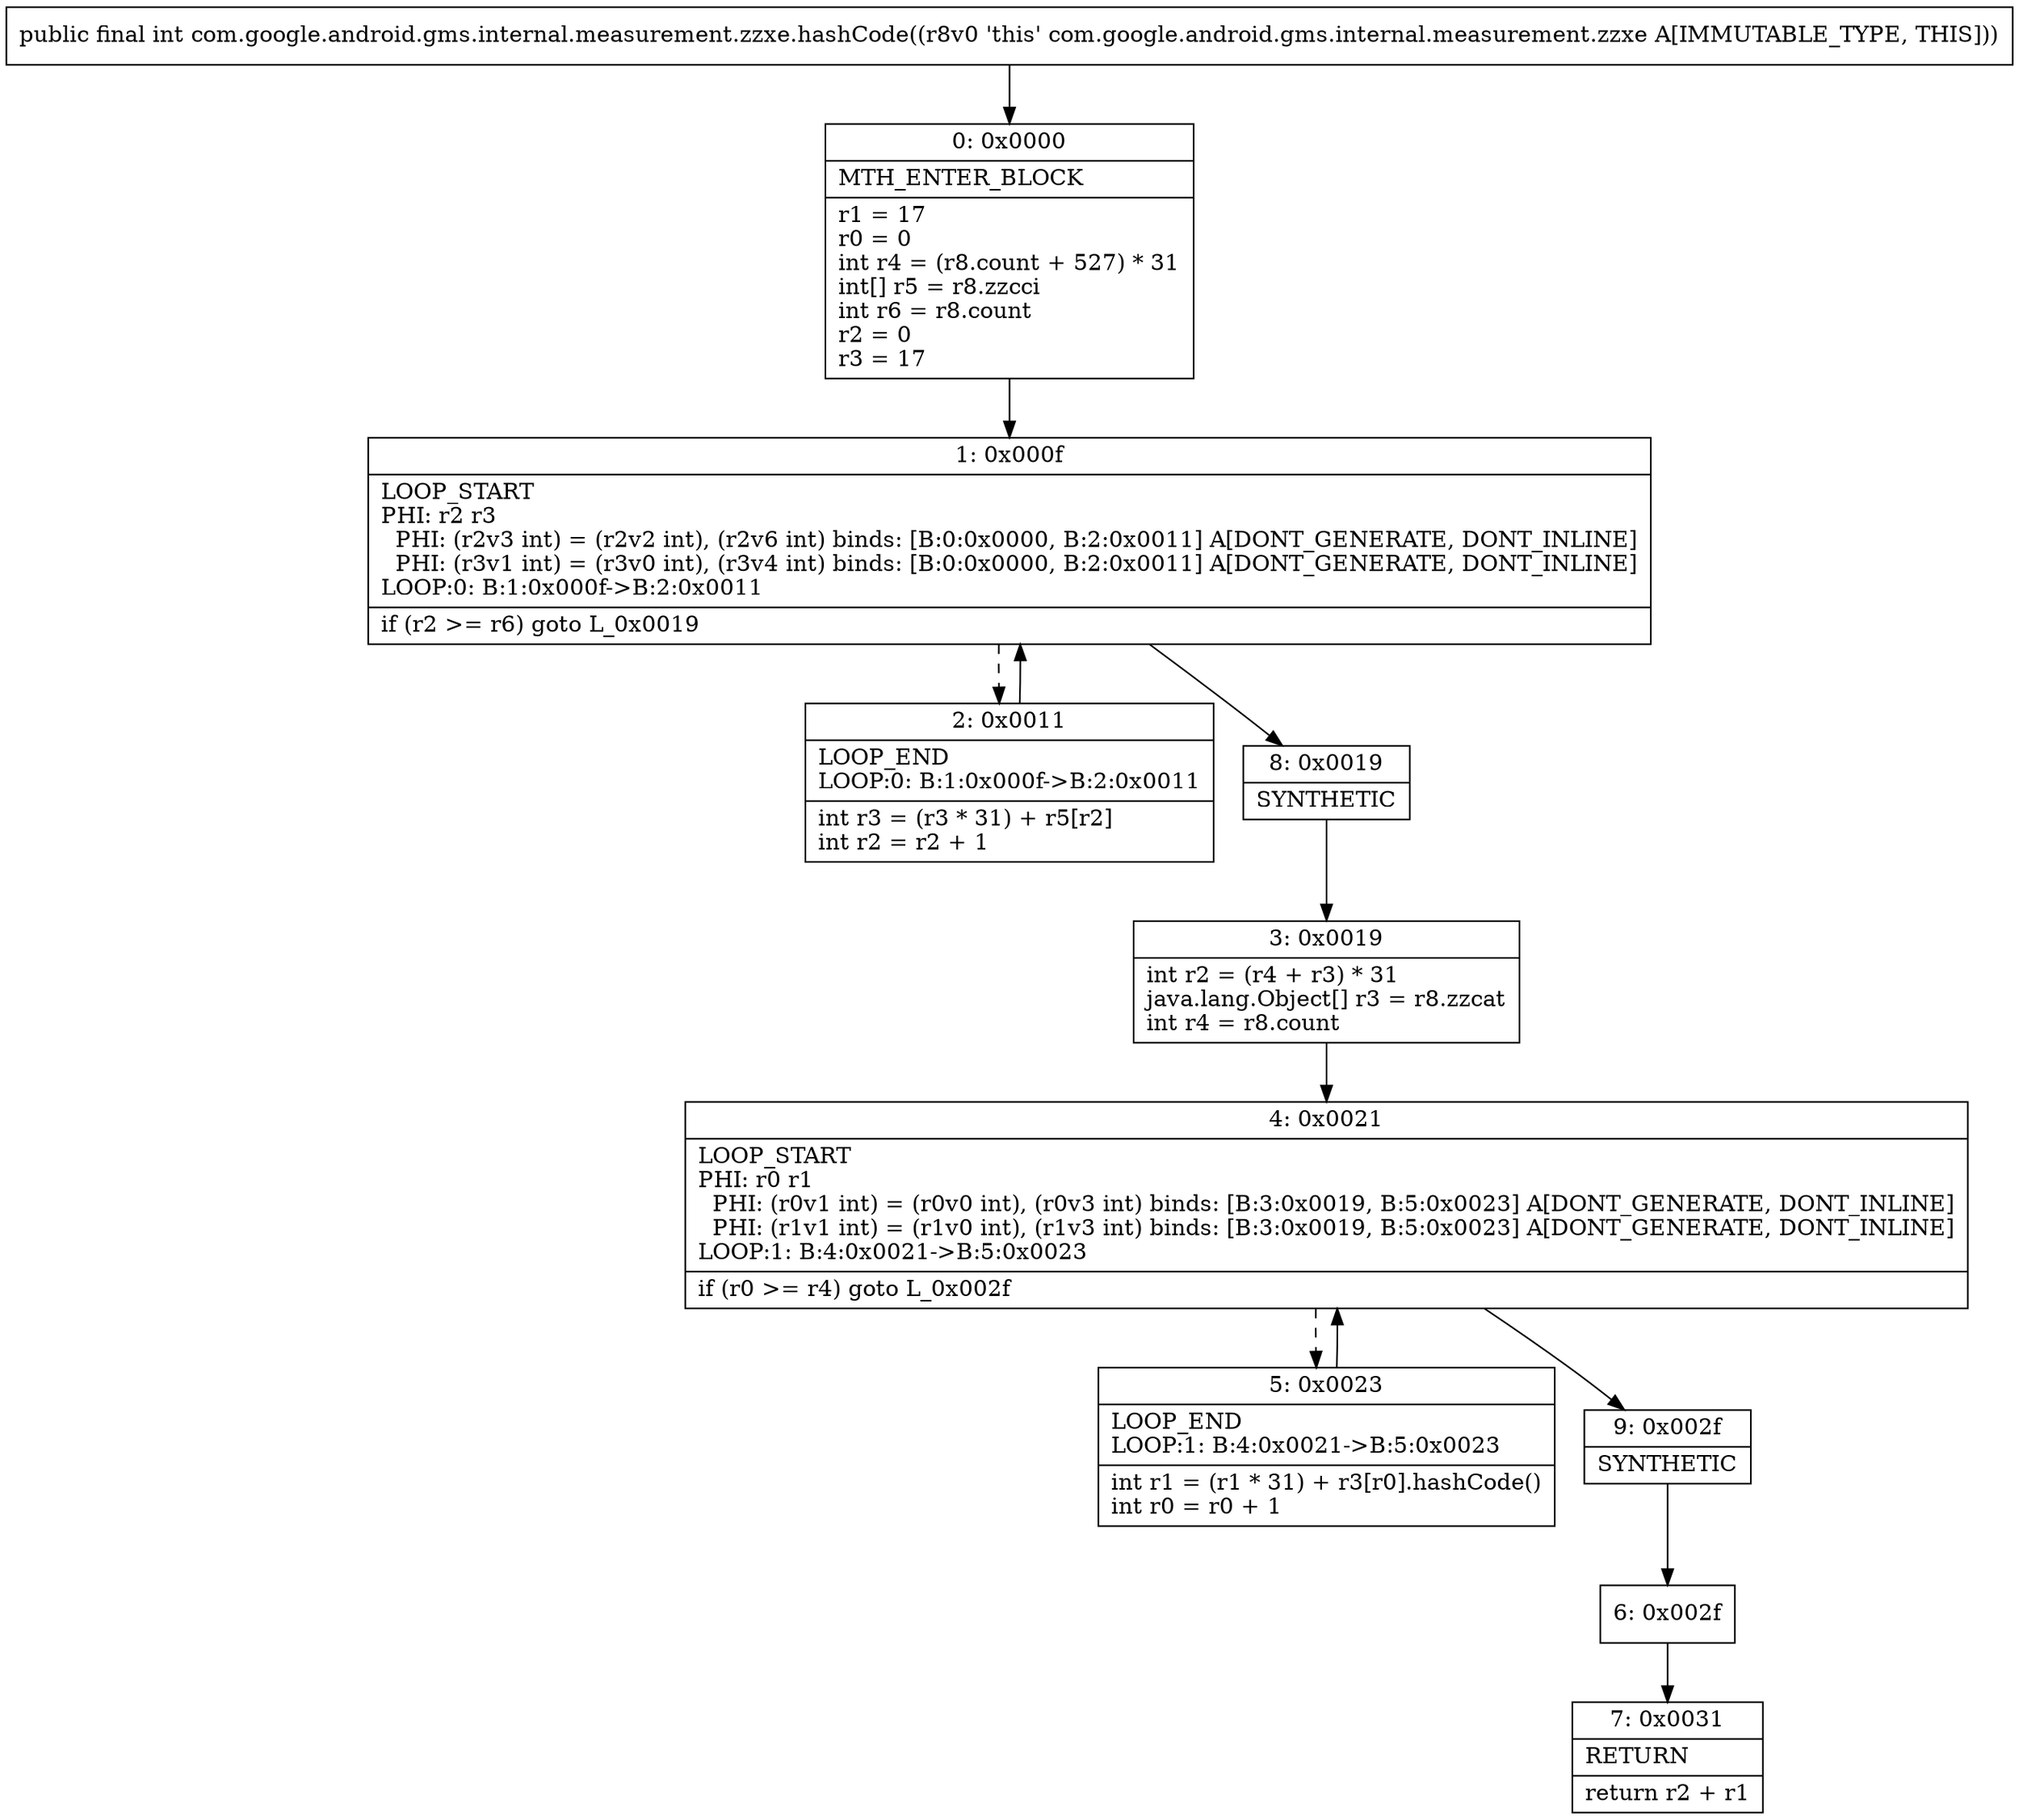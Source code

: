 digraph "CFG forcom.google.android.gms.internal.measurement.zzxe.hashCode()I" {
Node_0 [shape=record,label="{0\:\ 0x0000|MTH_ENTER_BLOCK\l|r1 = 17\lr0 = 0\lint r4 = (r8.count + 527) * 31\lint[] r5 = r8.zzcci\lint r6 = r8.count\lr2 = 0\lr3 = 17\l}"];
Node_1 [shape=record,label="{1\:\ 0x000f|LOOP_START\lPHI: r2 r3 \l  PHI: (r2v3 int) = (r2v2 int), (r2v6 int) binds: [B:0:0x0000, B:2:0x0011] A[DONT_GENERATE, DONT_INLINE]\l  PHI: (r3v1 int) = (r3v0 int), (r3v4 int) binds: [B:0:0x0000, B:2:0x0011] A[DONT_GENERATE, DONT_INLINE]\lLOOP:0: B:1:0x000f\-\>B:2:0x0011\l|if (r2 \>= r6) goto L_0x0019\l}"];
Node_2 [shape=record,label="{2\:\ 0x0011|LOOP_END\lLOOP:0: B:1:0x000f\-\>B:2:0x0011\l|int r3 = (r3 * 31) + r5[r2]\lint r2 = r2 + 1\l}"];
Node_3 [shape=record,label="{3\:\ 0x0019|int r2 = (r4 + r3) * 31\ljava.lang.Object[] r3 = r8.zzcat\lint r4 = r8.count\l}"];
Node_4 [shape=record,label="{4\:\ 0x0021|LOOP_START\lPHI: r0 r1 \l  PHI: (r0v1 int) = (r0v0 int), (r0v3 int) binds: [B:3:0x0019, B:5:0x0023] A[DONT_GENERATE, DONT_INLINE]\l  PHI: (r1v1 int) = (r1v0 int), (r1v3 int) binds: [B:3:0x0019, B:5:0x0023] A[DONT_GENERATE, DONT_INLINE]\lLOOP:1: B:4:0x0021\-\>B:5:0x0023\l|if (r0 \>= r4) goto L_0x002f\l}"];
Node_5 [shape=record,label="{5\:\ 0x0023|LOOP_END\lLOOP:1: B:4:0x0021\-\>B:5:0x0023\l|int r1 = (r1 * 31) + r3[r0].hashCode()\lint r0 = r0 + 1\l}"];
Node_6 [shape=record,label="{6\:\ 0x002f}"];
Node_7 [shape=record,label="{7\:\ 0x0031|RETURN\l|return r2 + r1\l}"];
Node_8 [shape=record,label="{8\:\ 0x0019|SYNTHETIC\l}"];
Node_9 [shape=record,label="{9\:\ 0x002f|SYNTHETIC\l}"];
MethodNode[shape=record,label="{public final int com.google.android.gms.internal.measurement.zzxe.hashCode((r8v0 'this' com.google.android.gms.internal.measurement.zzxe A[IMMUTABLE_TYPE, THIS])) }"];
MethodNode -> Node_0;
Node_0 -> Node_1;
Node_1 -> Node_2[style=dashed];
Node_1 -> Node_8;
Node_2 -> Node_1;
Node_3 -> Node_4;
Node_4 -> Node_5[style=dashed];
Node_4 -> Node_9;
Node_5 -> Node_4;
Node_6 -> Node_7;
Node_8 -> Node_3;
Node_9 -> Node_6;
}

